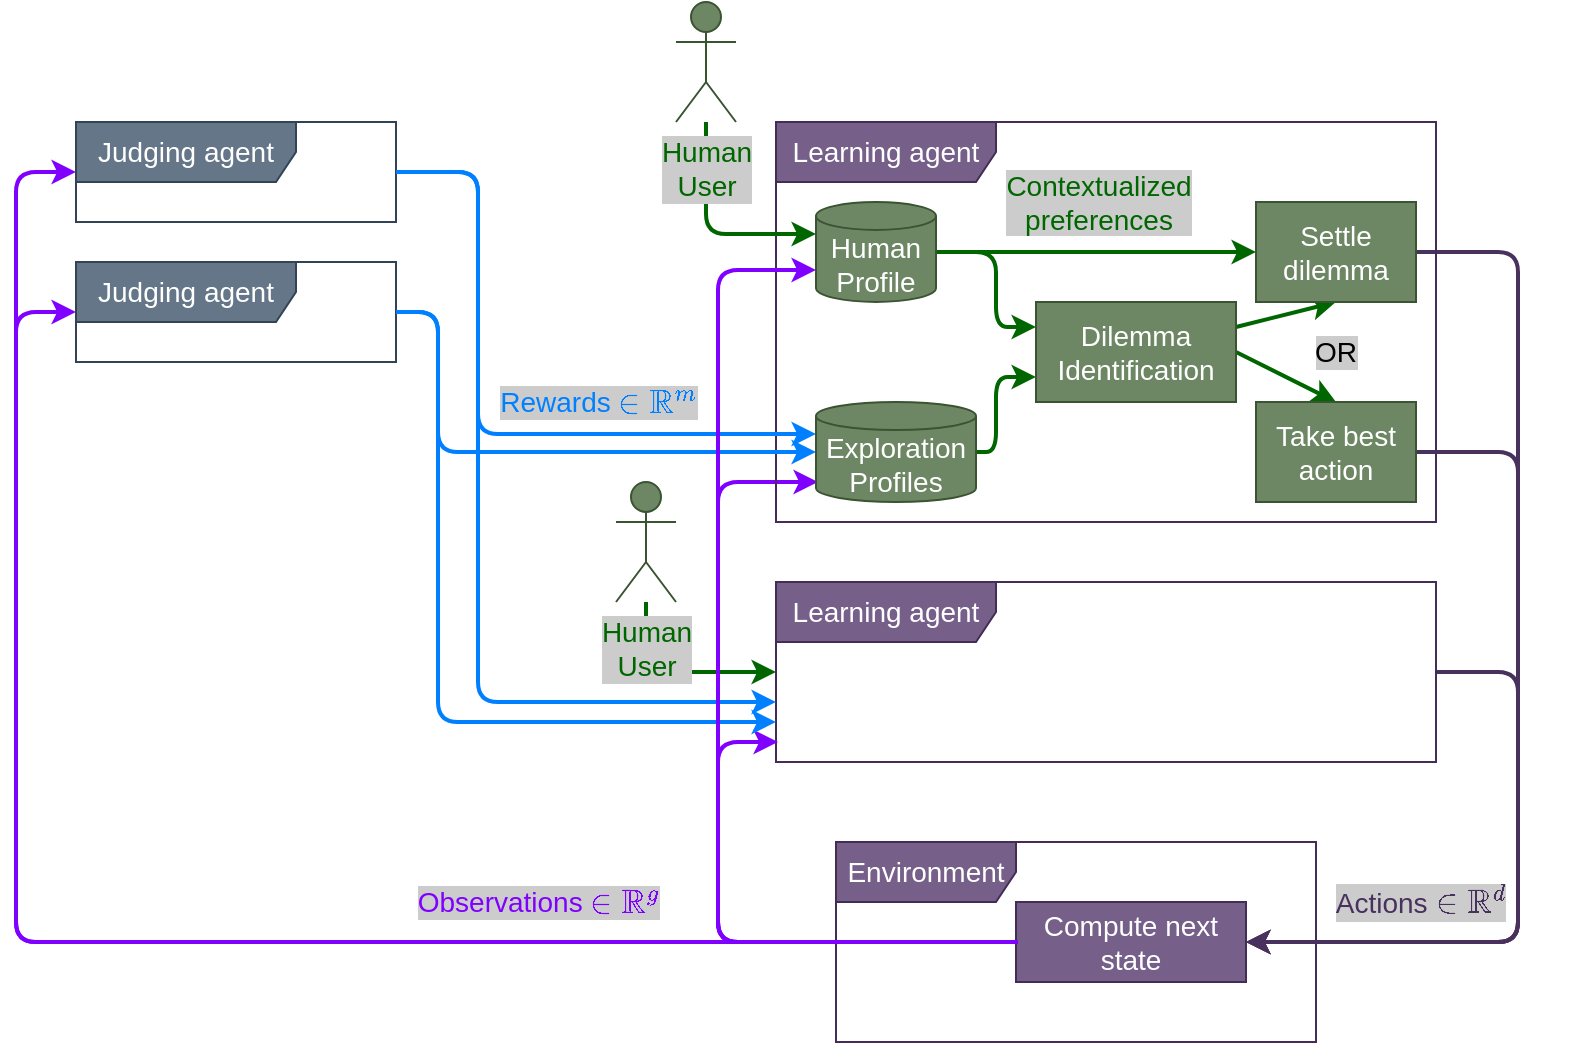 <mxfile version="19.0.3" type="device"><diagram id="23iRSUPoRavnBvh4doch" name="Page-1"><mxGraphModel dx="946" dy="672" grid="1" gridSize="10" guides="1" tooltips="1" connect="1" arrows="1" fold="1" page="1" pageScale="1" pageWidth="827" pageHeight="1169" math="1" shadow="0"><root><mxCell id="0"/><mxCell id="1" parent="0"/><mxCell id="3tLK-R1qEs0SOCNm2qtp-1" value="Environment" style="shape=umlFrame;whiteSpace=wrap;html=1;width=90;height=30;fontSize=14;fillColor=#76608a;fontColor=#ffffff;strokeColor=#432D57;" vertex="1" parent="1"><mxGeometry x="449" y="440" width="240" height="100" as="geometry"/></mxCell><mxCell id="3tLK-R1qEs0SOCNm2qtp-2" style="edgeStyle=orthogonalEdgeStyle;rounded=1;orthogonalLoop=1;jettySize=auto;html=1;exitX=0;exitY=0.5;exitDx=0;exitDy=0;fontSize=14;strokeColor=#8000FF;strokeWidth=2;fillColor=#6a00ff;" edge="1" parent="1"><mxGeometry relative="1" as="geometry"><Array as="points"><mxPoint x="390" y="490"/><mxPoint x="390" y="260"/></Array><mxPoint x="540" y="490" as="sourcePoint"/><mxPoint x="440" y="260" as="targetPoint"/></mxGeometry></mxCell><mxCell id="3tLK-R1qEs0SOCNm2qtp-4" style="edgeStyle=orthogonalEdgeStyle;rounded=1;orthogonalLoop=1;jettySize=auto;html=1;fontSize=14;strokeColor=#8000FF;strokeWidth=2;fillColor=#6a00ff;" edge="1" parent="1" source="3tLK-R1qEs0SOCNm2qtp-6" target="3tLK-R1qEs0SOCNm2qtp-29"><mxGeometry relative="1" as="geometry"><mxPoint x="119" y="355" as="targetPoint"/><Array as="points"><mxPoint x="39" y="490"/><mxPoint x="39" y="175"/></Array></mxGeometry></mxCell><mxCell id="3tLK-R1qEs0SOCNm2qtp-5" value="Observations \(\in \mathbb{R}^g\)" style="edgeStyle=orthogonalEdgeStyle;rounded=1;orthogonalLoop=1;jettySize=auto;html=1;fontSize=14;strokeColor=#8000FF;strokeWidth=2;fillColor=#6a00ff;labelBackgroundColor=#CCCCCC;fontColor=#8000FF;" edge="1" parent="1" source="3tLK-R1qEs0SOCNm2qtp-6" target="3tLK-R1qEs0SOCNm2qtp-12"><mxGeometry x="-0.478" y="-20" relative="1" as="geometry"><Array as="points"><mxPoint x="39" y="490"/><mxPoint x="39" y="105"/></Array><mxPoint as="offset"/><mxPoint x="119" y="185" as="targetPoint"/></mxGeometry></mxCell><mxCell id="3tLK-R1qEs0SOCNm2qtp-6" value="Compute next state" style="rounded=0;whiteSpace=wrap;html=1;fontSize=14;fillColor=#76608a;fontColor=#ffffff;strokeColor=#432D57;" vertex="1" parent="1"><mxGeometry x="539" y="470" width="115" height="40" as="geometry"/></mxCell><mxCell id="3tLK-R1qEs0SOCNm2qtp-7" style="edgeStyle=orthogonalEdgeStyle;rounded=1;orthogonalLoop=1;jettySize=auto;html=1;entryX=1;entryY=0.5;entryDx=0;entryDy=0;fontSize=14;strokeWidth=2;fillColor=#76608a;strokeColor=#49315E;exitX=1;exitY=0.5;exitDx=0;exitDy=0;" edge="1" parent="1" source="3tLK-R1qEs0SOCNm2qtp-46" target="3tLK-R1qEs0SOCNm2qtp-6"><mxGeometry relative="1" as="geometry"><Array as="points"><mxPoint x="790" y="145"/><mxPoint x="790" y="490"/></Array></mxGeometry></mxCell><mxCell id="3tLK-R1qEs0SOCNm2qtp-8" value="Learning agent" style="shape=umlFrame;whiteSpace=wrap;html=1;width=110;height=30;fontSize=14;fillColor=#76608a;fontColor=#ffffff;strokeColor=#432D57;" vertex="1" parent="1"><mxGeometry x="419" y="80" width="330" height="200" as="geometry"/></mxCell><mxCell id="3tLK-R1qEs0SOCNm2qtp-12" value="Judging agent" style="shape=umlFrame;whiteSpace=wrap;html=1;fontSize=14;width=110;height=30;fillColor=#647687;fontColor=#ffffff;strokeColor=#314354;" vertex="1" parent="1"><mxGeometry x="69" y="80" width="160" height="50" as="geometry"/></mxCell><mxCell id="3tLK-R1qEs0SOCNm2qtp-15" style="edgeStyle=orthogonalEdgeStyle;rounded=1;orthogonalLoop=1;jettySize=auto;html=1;entryX=0;entryY=0;entryDx=0;entryDy=16;fontSize=14;strokeColor=#0080FF;strokeWidth=2;fillColor=#1ba1e2;entryPerimeter=0;" edge="1" parent="1" source="3tLK-R1qEs0SOCNm2qtp-12" target="3tLK-R1qEs0SOCNm2qtp-33"><mxGeometry relative="1" as="geometry"><mxPoint x="219" y="185" as="sourcePoint"/><mxPoint x="299" y="200" as="targetPoint"/><Array as="points"><mxPoint x="270" y="105"/><mxPoint x="270" y="236"/></Array></mxGeometry></mxCell><mxCell id="3tLK-R1qEs0SOCNm2qtp-22" style="edgeStyle=orthogonalEdgeStyle;rounded=1;orthogonalLoop=1;jettySize=auto;html=1;fontSize=14;strokeColor=#0080FF;strokeWidth=2;fillColor=#1ba1e2;entryX=0;entryY=0.5;entryDx=0;entryDy=0;entryPerimeter=0;" edge="1" parent="1" source="3tLK-R1qEs0SOCNm2qtp-29" target="3tLK-R1qEs0SOCNm2qtp-33"><mxGeometry relative="1" as="geometry"><Array as="points"><mxPoint x="250" y="175"/><mxPoint x="250" y="245"/></Array><mxPoint x="219" y="355" as="sourcePoint"/><mxPoint x="349" y="250" as="targetPoint"/></mxGeometry></mxCell><mxCell id="3tLK-R1qEs0SOCNm2qtp-29" value="Judging agent" style="shape=umlFrame;whiteSpace=wrap;html=1;fontSize=14;width=110;height=30;fillColor=#647687;fontColor=#ffffff;strokeColor=#314354;" vertex="1" parent="1"><mxGeometry x="69" y="150" width="160" height="50" as="geometry"/></mxCell><mxCell id="3tLK-R1qEs0SOCNm2qtp-35" style="edgeStyle=orthogonalEdgeStyle;rounded=1;orthogonalLoop=1;jettySize=auto;html=1;entryX=0;entryY=0.75;entryDx=0;entryDy=0;fontSize=14;strokeWidth=2;strokeColor=#006600;" edge="1" parent="1" source="3tLK-R1qEs0SOCNm2qtp-33" target="3tLK-R1qEs0SOCNm2qtp-34"><mxGeometry relative="1" as="geometry"><Array as="points"><mxPoint x="529" y="245"/><mxPoint x="529" y="208"/></Array></mxGeometry></mxCell><mxCell id="3tLK-R1qEs0SOCNm2qtp-33" value="Exploration&lt;br&gt;Profiles" style="shape=cylinder3;whiteSpace=wrap;html=1;boundedLbl=1;backgroundOutline=1;size=7;fillColor=#6d8764;fontColor=#ffffff;strokeColor=#3A5431;rounded=0;fontSize=14;" vertex="1" parent="1"><mxGeometry x="439" y="220" width="80" height="50" as="geometry"/></mxCell><mxCell id="3tLK-R1qEs0SOCNm2qtp-44" style="rounded=0;orthogonalLoop=1;jettySize=auto;html=1;exitX=1;exitY=0.5;exitDx=0;exitDy=0;entryX=0.5;entryY=0;entryDx=0;entryDy=0;fontSize=14;fontColor=#006600;strokeColor=#006600;strokeWidth=2;" edge="1" parent="1" source="3tLK-R1qEs0SOCNm2qtp-34" target="3tLK-R1qEs0SOCNm2qtp-43"><mxGeometry relative="1" as="geometry"/></mxCell><mxCell id="3tLK-R1qEs0SOCNm2qtp-47" style="edgeStyle=none;rounded=0;orthogonalLoop=1;jettySize=auto;html=1;entryX=0.5;entryY=1;entryDx=0;entryDy=0;fontSize=14;fontColor=#006600;strokeColor=#006600;strokeWidth=2;" edge="1" parent="1" source="3tLK-R1qEs0SOCNm2qtp-34" target="3tLK-R1qEs0SOCNm2qtp-46"><mxGeometry relative="1" as="geometry"/></mxCell><mxCell id="3tLK-R1qEs0SOCNm2qtp-34" value="Dilemma&lt;br&gt;Identification" style="rounded=0;whiteSpace=wrap;html=1;fontSize=14;fillColor=#6d8764;fontColor=#ffffff;strokeColor=#3A5431;" vertex="1" parent="1"><mxGeometry x="549" y="170" width="100" height="50" as="geometry"/></mxCell><mxCell id="3tLK-R1qEs0SOCNm2qtp-42" style="edgeStyle=orthogonalEdgeStyle;rounded=1;orthogonalLoop=1;jettySize=auto;html=1;entryX=0;entryY=0.25;entryDx=0;entryDy=0;fontSize=14;fontColor=#006600;strokeColor=#006600;strokeWidth=2;" edge="1" parent="1" source="3tLK-R1qEs0SOCNm2qtp-37" target="3tLK-R1qEs0SOCNm2qtp-34"><mxGeometry relative="1" as="geometry"><Array as="points"><mxPoint x="529" y="145"/><mxPoint x="529" y="183"/></Array></mxGeometry></mxCell><mxCell id="3tLK-R1qEs0SOCNm2qtp-48" value="Contextualized&lt;br&gt;preferences" style="edgeStyle=orthogonalEdgeStyle;rounded=0;orthogonalLoop=1;jettySize=auto;html=1;exitX=1;exitY=0.5;exitDx=0;exitDy=0;exitPerimeter=0;entryX=0;entryY=0.5;entryDx=0;entryDy=0;fontSize=14;fontColor=#006600;strokeColor=#006600;strokeWidth=2;labelBackgroundColor=#CCCCCC;" edge="1" parent="1" source="3tLK-R1qEs0SOCNm2qtp-37" target="3tLK-R1qEs0SOCNm2qtp-46"><mxGeometry x="0.013" y="25" relative="1" as="geometry"><mxPoint as="offset"/></mxGeometry></mxCell><mxCell id="3tLK-R1qEs0SOCNm2qtp-37" value="Human&lt;br&gt;Profile" style="shape=cylinder3;whiteSpace=wrap;html=1;boundedLbl=1;backgroundOutline=1;size=7;fillColor=#6d8764;fontColor=#ffffff;strokeColor=#3A5431;rounded=0;fontSize=14;" vertex="1" parent="1"><mxGeometry x="439" y="120" width="60" height="50" as="geometry"/></mxCell><mxCell id="3tLK-R1qEs0SOCNm2qtp-40" style="edgeStyle=orthogonalEdgeStyle;rounded=1;orthogonalLoop=1;jettySize=auto;html=1;fontSize=14;fontColor=#006600;strokeColor=#006600;strokeWidth=2;entryX=0;entryY=0;entryDx=0;entryDy=16;entryPerimeter=0;" edge="1" parent="1" source="3tLK-R1qEs0SOCNm2qtp-38" target="3tLK-R1qEs0SOCNm2qtp-37"><mxGeometry relative="1" as="geometry"><mxPoint x="384" y="180" as="targetPoint"/><Array as="points"><mxPoint x="384" y="136"/></Array></mxGeometry></mxCell><mxCell id="3tLK-R1qEs0SOCNm2qtp-38" value="Human&lt;br&gt;User" style="shape=umlActor;verticalLabelPosition=bottom;verticalAlign=top;html=1;outlineConnect=0;fontSize=14;fillColor=#6d8764;fontColor=#006600;strokeColor=#3A5431;labelBackgroundColor=#CCCCCC;" vertex="1" parent="1"><mxGeometry x="369" y="20" width="30" height="60" as="geometry"/></mxCell><mxCell id="3tLK-R1qEs0SOCNm2qtp-49" value="Actions \(\in \mathbb{R}^d\)" style="edgeStyle=orthogonalEdgeStyle;rounded=1;orthogonalLoop=1;jettySize=auto;html=1;entryX=1;entryY=0.5;entryDx=0;entryDy=0;fontSize=14;fontColor=#49315E;strokeColor=#49315E;strokeWidth=2;labelBackgroundColor=#CCCCCC;" edge="1" parent="1" source="3tLK-R1qEs0SOCNm2qtp-43" target="3tLK-R1qEs0SOCNm2qtp-6"><mxGeometry x="0.6" y="-20" relative="1" as="geometry"><Array as="points"><mxPoint x="790" y="245"/><mxPoint x="790" y="490"/></Array><mxPoint as="offset"/></mxGeometry></mxCell><mxCell id="3tLK-R1qEs0SOCNm2qtp-43" value="Take best action" style="rounded=0;whiteSpace=wrap;html=1;labelBackgroundColor=none;fontSize=14;fontColor=#ffffff;fillColor=#6d8764;strokeColor=#3A5431;" vertex="1" parent="1"><mxGeometry x="659" y="220" width="80" height="50" as="geometry"/></mxCell><mxCell id="3tLK-R1qEs0SOCNm2qtp-46" value="Settle dilemma" style="rounded=0;whiteSpace=wrap;html=1;labelBackgroundColor=none;fontSize=14;fontColor=#ffffff;fillColor=#6d8764;strokeColor=#3A5431;" vertex="1" parent="1"><mxGeometry x="659" y="120" width="80" height="50" as="geometry"/></mxCell><mxCell id="3tLK-R1qEs0SOCNm2qtp-57" style="edgeStyle=orthogonalEdgeStyle;rounded=1;orthogonalLoop=1;jettySize=auto;html=1;entryX=1;entryY=0.5;entryDx=0;entryDy=0;labelBackgroundColor=#CCCCCC;fontSize=14;fontColor=#000000;strokeColor=#49315E;strokeWidth=2;" edge="1" parent="1" source="3tLK-R1qEs0SOCNm2qtp-50" target="3tLK-R1qEs0SOCNm2qtp-6"><mxGeometry relative="1" as="geometry"><Array as="points"><mxPoint x="790" y="355"/><mxPoint x="790" y="490"/></Array></mxGeometry></mxCell><mxCell id="3tLK-R1qEs0SOCNm2qtp-50" value="Learning agent" style="shape=umlFrame;whiteSpace=wrap;html=1;width=110;height=30;fontSize=14;fillColor=#76608a;fontColor=#ffffff;strokeColor=#432D57;" vertex="1" parent="1"><mxGeometry x="419" y="310" width="330" height="90" as="geometry"/></mxCell><mxCell id="3tLK-R1qEs0SOCNm2qtp-51" style="edgeStyle=orthogonalEdgeStyle;rounded=1;orthogonalLoop=1;jettySize=auto;html=1;fontSize=14;strokeColor=#8000FF;strokeWidth=2;fillColor=#6a00ff;" edge="1" parent="1"><mxGeometry relative="1" as="geometry"><Array as="points"><mxPoint x="390" y="490"/><mxPoint x="390" y="390"/></Array><mxPoint x="540" y="490" as="sourcePoint"/><mxPoint x="420" y="390" as="targetPoint"/></mxGeometry></mxCell><mxCell id="3tLK-R1qEs0SOCNm2qtp-52" style="edgeStyle=orthogonalEdgeStyle;rounded=1;orthogonalLoop=1;jettySize=auto;html=1;fontSize=14;strokeColor=#0080FF;strokeWidth=2;fillColor=#1ba1e2;" edge="1" parent="1" source="3tLK-R1qEs0SOCNm2qtp-29" target="3tLK-R1qEs0SOCNm2qtp-50"><mxGeometry relative="1" as="geometry"><Array as="points"><mxPoint x="250" y="175"/><mxPoint x="250" y="380"/></Array><mxPoint x="139" y="185" as="sourcePoint"/><mxPoint x="449" y="255" as="targetPoint"/></mxGeometry></mxCell><mxCell id="3tLK-R1qEs0SOCNm2qtp-53" value="Rewards \(\in \mathbb{R}^m\)" style="edgeStyle=orthogonalEdgeStyle;rounded=1;orthogonalLoop=1;jettySize=auto;html=1;fontSize=14;strokeColor=#0080FF;strokeWidth=2;fillColor=#1ba1e2;fontColor=#0080FF;labelBackgroundColor=#CCCCCC;" edge="1" parent="1" source="3tLK-R1qEs0SOCNm2qtp-12" target="3tLK-R1qEs0SOCNm2qtp-50"><mxGeometry x="-0.314" y="60" relative="1" as="geometry"><mxPoint x="139" y="115" as="sourcePoint"/><mxPoint x="449" y="246" as="targetPoint"/><Array as="points"><mxPoint x="270" y="105"/><mxPoint x="270" y="370"/></Array><mxPoint as="offset"/></mxGeometry></mxCell><mxCell id="3tLK-R1qEs0SOCNm2qtp-55" style="edgeStyle=orthogonalEdgeStyle;rounded=1;orthogonalLoop=1;jettySize=auto;html=1;fontSize=14;fontColor=#006600;strokeColor=#006600;strokeWidth=2;" edge="1" parent="1" source="3tLK-R1qEs0SOCNm2qtp-54" target="3tLK-R1qEs0SOCNm2qtp-50"><mxGeometry relative="1" as="geometry"><Array as="points"><mxPoint x="354" y="355"/></Array></mxGeometry></mxCell><mxCell id="3tLK-R1qEs0SOCNm2qtp-54" value="Human&lt;br&gt;User" style="shape=umlActor;verticalLabelPosition=bottom;verticalAlign=top;html=1;outlineConnect=0;fontSize=14;fillColor=#6d8764;fontColor=#006600;strokeColor=#3A5431;labelBackgroundColor=#CCCCCC;" vertex="1" parent="1"><mxGeometry x="339" y="260" width="30" height="60" as="geometry"/></mxCell><mxCell id="3tLK-R1qEs0SOCNm2qtp-56" value="OR" style="text;html=1;strokeColor=none;fillColor=none;align=center;verticalAlign=middle;whiteSpace=wrap;rounded=0;labelBackgroundColor=#CCCCCC;fontSize=14;fontColor=#000000;" vertex="1" parent="1"><mxGeometry x="669" y="180" width="60" height="30" as="geometry"/></mxCell><mxCell id="3tLK-R1qEs0SOCNm2qtp-58" style="edgeStyle=orthogonalEdgeStyle;rounded=1;orthogonalLoop=1;jettySize=auto;html=1;fontSize=14;strokeColor=#8000FF;strokeWidth=2;fillColor=#6a00ff;entryX=0;entryY=0;entryDx=0;entryDy=34;entryPerimeter=0;" edge="1" parent="1" source="3tLK-R1qEs0SOCNm2qtp-6" target="3tLK-R1qEs0SOCNm2qtp-37"><mxGeometry relative="1" as="geometry"><Array as="points"><mxPoint x="390" y="490"/><mxPoint x="390" y="154"/></Array><mxPoint x="549" y="500" as="sourcePoint"/><mxPoint x="449" y="270" as="targetPoint"/></mxGeometry></mxCell></root></mxGraphModel></diagram></mxfile>